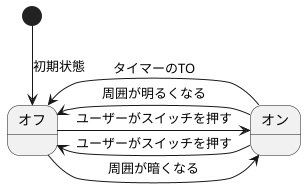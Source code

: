 @startuml
[*] --> オフ : 初期状態
オフ ->オン : ユーザーがスイッチを押す
オフ <-オン : タイマーのTO
オン ->オフ : ユーザーがスイッチを押す
オフ -> オン : 周囲が暗くなる
オン -> オフ : 周囲が明るくなる